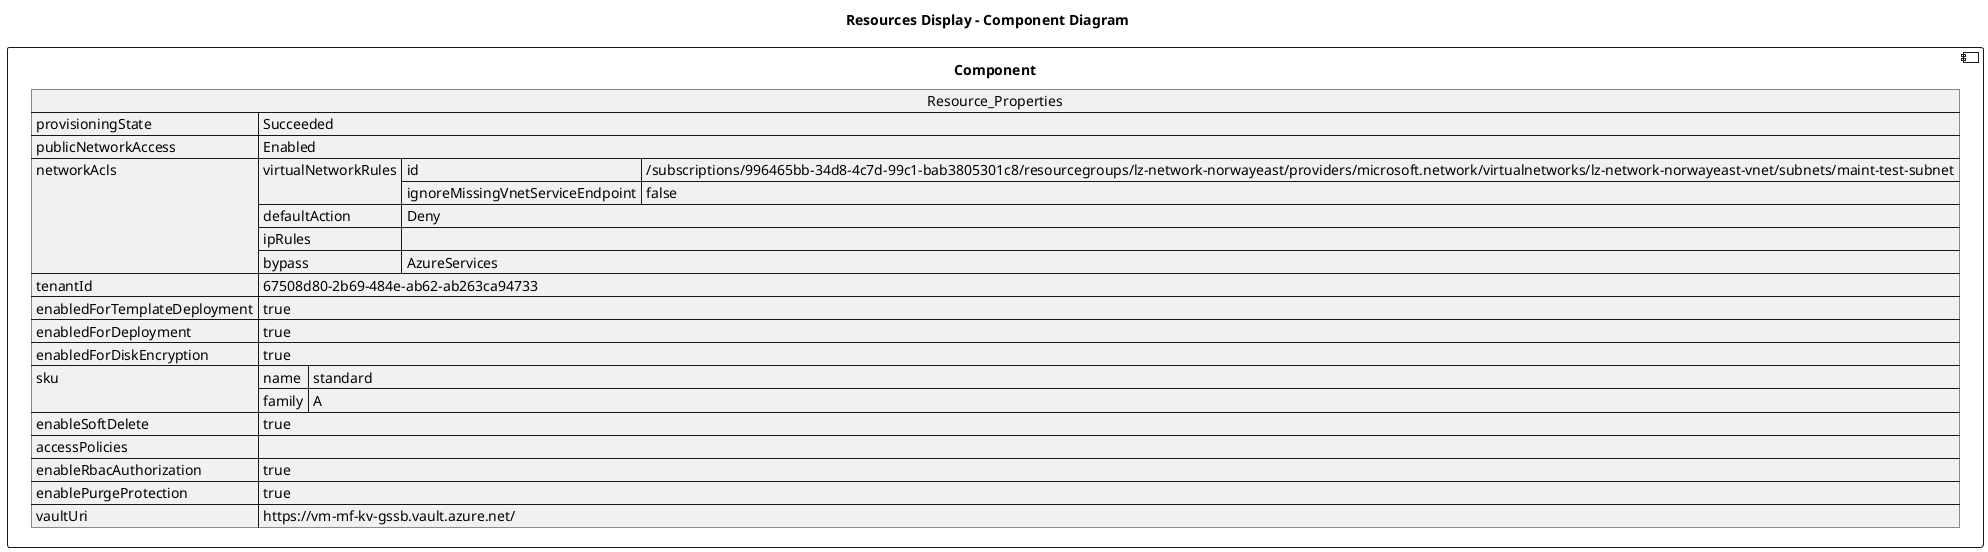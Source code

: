 @startuml

title Resources Display - Component Diagram

component Component {

json  Resource_Properties {
  "provisioningState": "Succeeded",
  "publicNetworkAccess": "Enabled",
  "networkAcls": {
    "virtualNetworkRules": [
      {
        "id": "/subscriptions/996465bb-34d8-4c7d-99c1-bab3805301c8/resourcegroups/lz-network-norwayeast/providers/microsoft.network/virtualnetworks/lz-network-norwayeast-vnet/subnets/maint-test-subnet",
        "ignoreMissingVnetServiceEndpoint": false
      }
    ],
    "defaultAction": "Deny",
    "ipRules": [],
    "bypass": "AzureServices"
  },
  "tenantId": "67508d80-2b69-484e-ab62-ab263ca94733",
  "enabledForTemplateDeployment": true,
  "enabledForDeployment": true,
  "enabledForDiskEncryption": true,
  "sku": {
    "name": "standard",
    "family": "A"
  },
  "enableSoftDelete": true,
  "accessPolicies": [],
  "enableRbacAuthorization": true,
  "enablePurgeProtection": true,
  "vaultUri": "https://vm-mf-kv-gssb.vault.azure.net/"
}
}
@enduml
